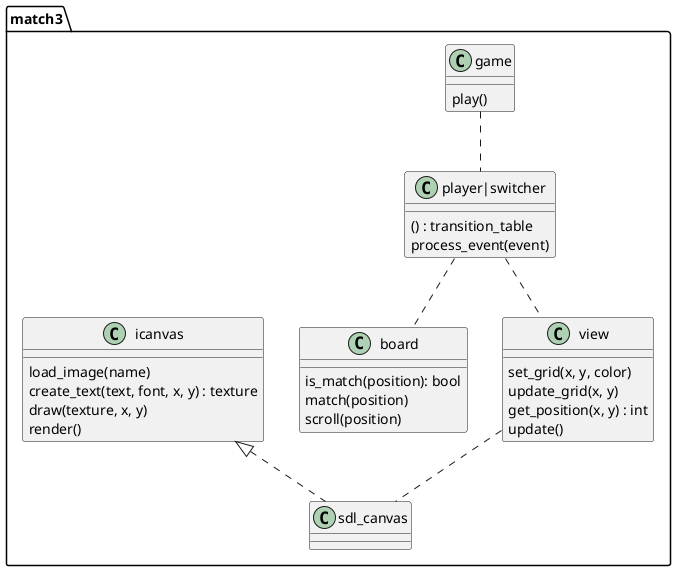 @startuml

package "match3" {

class game {
  play()
}

class icanvas {
  load_image(name)
  create_text(text, font, x, y) : texture
  draw(texture, x, y)
  render()
}

class board {
  is_match(position): bool
  match(position)
  scroll(position)
}

class view {
  set_grid(x, y, color)
  update_grid(x, y)
  get_position(x, y) : int
  update()
}


class "player|switcher" {
  () : transition_table
  process_event(event)
}


game .. "player|switcher"
"player|switcher" .. view
"player|switcher" .. board
view .. sdl_canvas

icanvas <|.. sdl_canvas

}

@enduml

